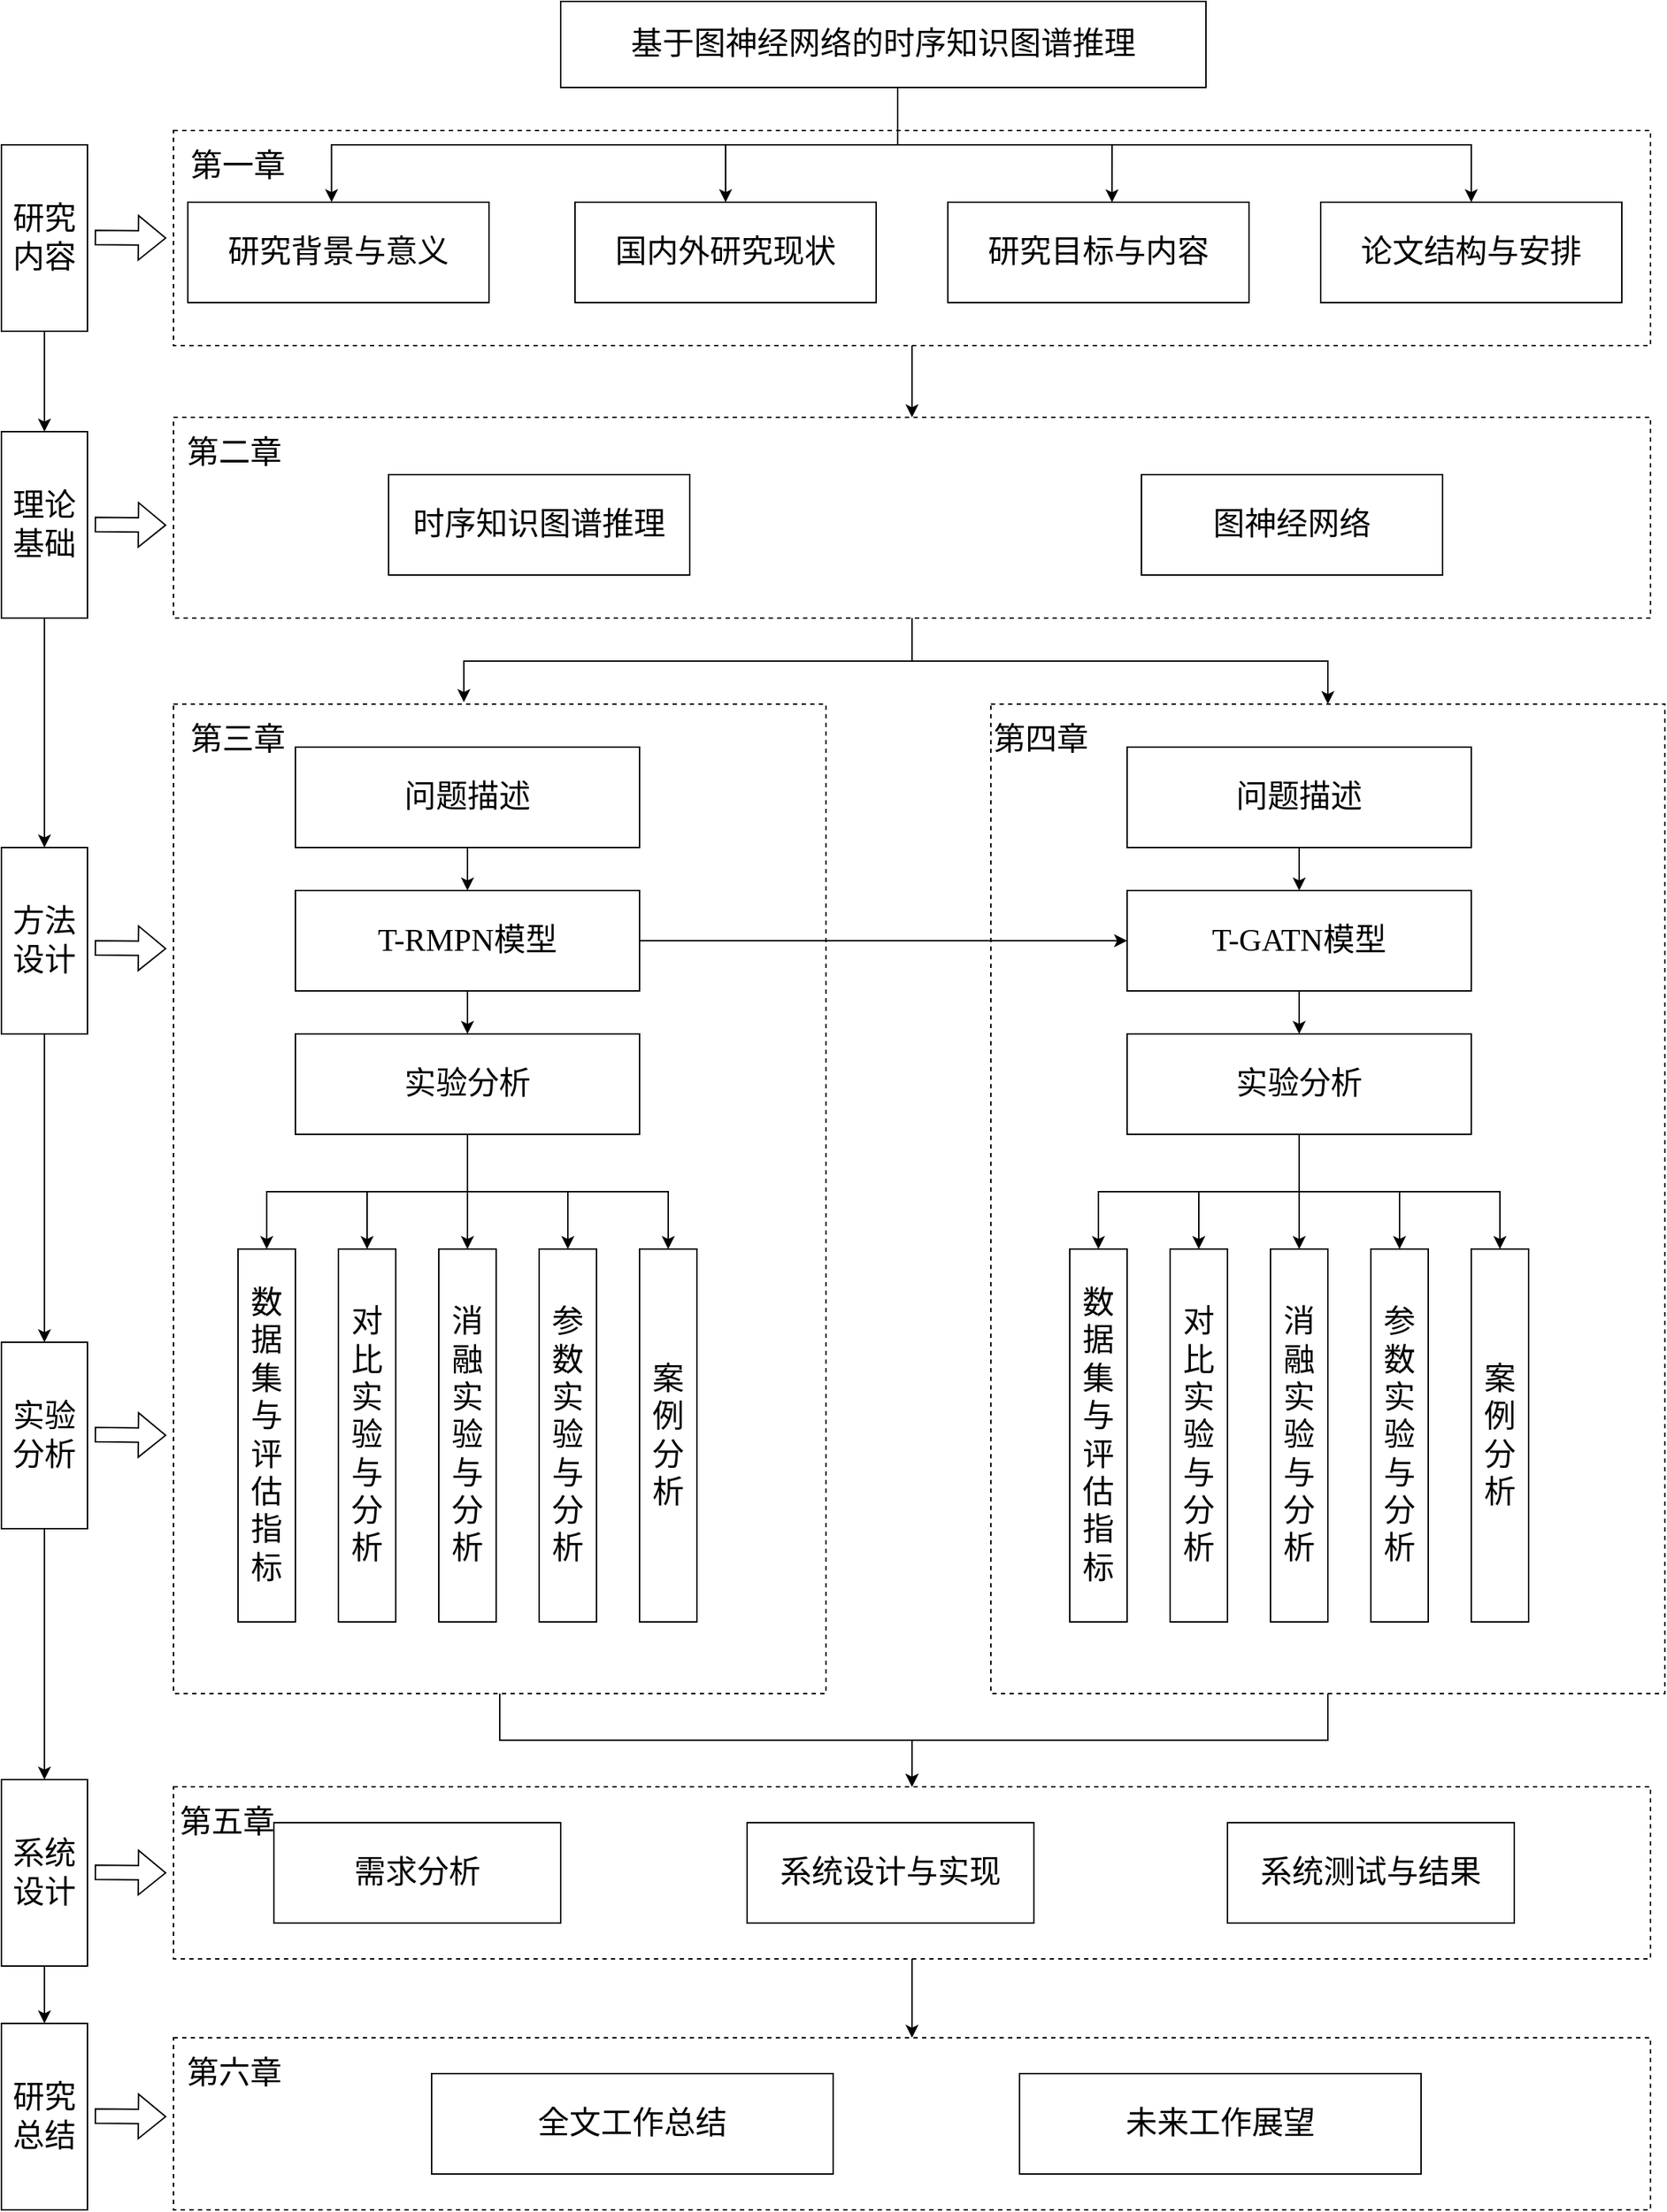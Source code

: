<mxfile version="27.0.6">
  <diagram name="第 1 页 的副本" id="PhlTrOS5nX5XWVEaKkGT">
    <mxGraphModel dx="2365" dy="1643" grid="1" gridSize="10" guides="1" tooltips="1" connect="1" arrows="1" fold="1" page="0" pageScale="1" pageWidth="827" pageHeight="1169" math="0" shadow="0">
      <root>
        <mxCell id="g_gUeygeh1tO6YSObf_8-0" />
        <mxCell id="g_gUeygeh1tO6YSObf_8-1" parent="g_gUeygeh1tO6YSObf_8-0" />
        <mxCell id="g_gUeygeh1tO6YSObf_8-2" style="edgeStyle=orthogonalEdgeStyle;rounded=0;orthogonalLoop=1;jettySize=auto;html=1;entryX=0.5;entryY=0;entryDx=0;entryDy=0;fontSize=22;" parent="g_gUeygeh1tO6YSObf_8-1" source="g_gUeygeh1tO6YSObf_8-3" target="g_gUeygeh1tO6YSObf_8-5" edge="1">
          <mxGeometry relative="1" as="geometry" />
        </mxCell>
        <mxCell id="g_gUeygeh1tO6YSObf_8-3" value="" style="rounded=0;whiteSpace=wrap;html=1;dashed=1;fontSize=22;" parent="g_gUeygeh1tO6YSObf_8-1" vertex="1">
          <mxGeometry x="600" y="470" width="470" height="690" as="geometry" />
        </mxCell>
        <mxCell id="g_gUeygeh1tO6YSObf_8-4" style="edgeStyle=orthogonalEdgeStyle;rounded=0;orthogonalLoop=1;jettySize=auto;html=1;entryX=0.5;entryY=0;entryDx=0;entryDy=0;fontSize=22;" parent="g_gUeygeh1tO6YSObf_8-1" source="g_gUeygeh1tO6YSObf_8-5" target="g_gUeygeh1tO6YSObf_8-79" edge="1">
          <mxGeometry relative="1" as="geometry">
            <mxPoint x="540.0" y="1510" as="targetPoint" />
          </mxGeometry>
        </mxCell>
        <mxCell id="g_gUeygeh1tO6YSObf_8-5" value="" style="rounded=0;whiteSpace=wrap;html=1;dashed=1;fontSize=22;" parent="g_gUeygeh1tO6YSObf_8-1" vertex="1">
          <mxGeometry x="30" y="1225" width="1030" height="120" as="geometry" />
        </mxCell>
        <mxCell id="g_gUeygeh1tO6YSObf_8-6" style="edgeStyle=orthogonalEdgeStyle;rounded=0;orthogonalLoop=1;jettySize=auto;html=1;entryX=0.5;entryY=0;entryDx=0;entryDy=0;fontSize=22;" parent="g_gUeygeh1tO6YSObf_8-1" source="g_gUeygeh1tO6YSObf_8-7" target="g_gUeygeh1tO6YSObf_8-5" edge="1">
          <mxGeometry relative="1" as="geometry" />
        </mxCell>
        <mxCell id="g_gUeygeh1tO6YSObf_8-7" value="" style="rounded=0;whiteSpace=wrap;html=1;dashed=1;fontSize=22;" parent="g_gUeygeh1tO6YSObf_8-1" vertex="1">
          <mxGeometry x="30" y="470" width="455" height="690" as="geometry" />
        </mxCell>
        <mxCell id="g_gUeygeh1tO6YSObf_8-8" style="edgeStyle=orthogonalEdgeStyle;rounded=0;orthogonalLoop=1;jettySize=auto;html=1;fontFamily=Helvetica;fontSize=22;fontColor=default;" parent="g_gUeygeh1tO6YSObf_8-1" source="g_gUeygeh1tO6YSObf_8-9" target="g_gUeygeh1tO6YSObf_8-3" edge="1">
          <mxGeometry relative="1" as="geometry" />
        </mxCell>
        <mxCell id="g_gUeygeh1tO6YSObf_8-9" value="" style="rounded=0;whiteSpace=wrap;html=1;dashed=1;fontSize=22;" parent="g_gUeygeh1tO6YSObf_8-1" vertex="1">
          <mxGeometry x="30" y="270" width="1030" height="140" as="geometry" />
        </mxCell>
        <mxCell id="g_gUeygeh1tO6YSObf_8-10" style="edgeStyle=orthogonalEdgeStyle;rounded=0;orthogonalLoop=1;jettySize=auto;html=1;entryX=0.5;entryY=0;entryDx=0;entryDy=0;fontSize=22;" parent="g_gUeygeh1tO6YSObf_8-1" source="g_gUeygeh1tO6YSObf_8-11" target="g_gUeygeh1tO6YSObf_8-9" edge="1">
          <mxGeometry relative="1" as="geometry" />
        </mxCell>
        <mxCell id="g_gUeygeh1tO6YSObf_8-11" value="" style="rounded=0;whiteSpace=wrap;html=1;dashed=1;fontSize=22;" parent="g_gUeygeh1tO6YSObf_8-1" vertex="1">
          <mxGeometry x="30" y="70" width="1030" height="150" as="geometry" />
        </mxCell>
        <mxCell id="g_gUeygeh1tO6YSObf_8-12" style="edgeStyle=orthogonalEdgeStyle;rounded=0;orthogonalLoop=1;jettySize=auto;html=1;entryX=0.5;entryY=0;entryDx=0;entryDy=0;fontFamily=Helvetica;fontSize=22;fontColor=default;" parent="g_gUeygeh1tO6YSObf_8-1" source="g_gUeygeh1tO6YSObf_8-14" target="g_gUeygeh1tO6YSObf_8-26" edge="1">
          <mxGeometry relative="1" as="geometry">
            <Array as="points">
              <mxPoint x="535" y="80" />
              <mxPoint x="415" y="80" />
            </Array>
          </mxGeometry>
        </mxCell>
        <mxCell id="g_gUeygeh1tO6YSObf_8-13" style="edgeStyle=orthogonalEdgeStyle;rounded=0;orthogonalLoop=1;jettySize=auto;html=1;fontFamily=Helvetica;fontSize=22;fontColor=default;" parent="g_gUeygeh1tO6YSObf_8-1" source="g_gUeygeh1tO6YSObf_8-14" target="g_gUeygeh1tO6YSObf_8-28" edge="1">
          <mxGeometry relative="1" as="geometry">
            <Array as="points">
              <mxPoint x="535" y="80" />
              <mxPoint x="935" y="80" />
            </Array>
          </mxGeometry>
        </mxCell>
        <mxCell id="g_gUeygeh1tO6YSObf_8-14" value="&lt;font&gt;基于图神经网络的时序知识图谱推理&lt;/font&gt;" style="rounded=0;whiteSpace=wrap;html=1;fontSize=22;fontFamily=宋体;" parent="g_gUeygeh1tO6YSObf_8-1" vertex="1">
          <mxGeometry x="300" y="-20" width="450" height="60" as="geometry" />
        </mxCell>
        <mxCell id="g_gUeygeh1tO6YSObf_8-15" style="edgeStyle=orthogonalEdgeStyle;rounded=0;orthogonalLoop=1;jettySize=auto;html=1;entryX=0.5;entryY=0;entryDx=0;entryDy=0;fontSize=22;" parent="g_gUeygeh1tO6YSObf_8-1" source="g_gUeygeh1tO6YSObf_8-16" target="g_gUeygeh1tO6YSObf_8-18" edge="1">
          <mxGeometry relative="1" as="geometry" />
        </mxCell>
        <mxCell id="g_gUeygeh1tO6YSObf_8-16" value="&lt;font&gt;研究&lt;/font&gt;&lt;div&gt;&lt;font&gt;内容&lt;/font&gt;&lt;/div&gt;" style="rounded=0;whiteSpace=wrap;html=1;fontSize=22;fontFamily=宋体;" parent="g_gUeygeh1tO6YSObf_8-1" vertex="1">
          <mxGeometry x="-90" y="80" width="60" height="130" as="geometry" />
        </mxCell>
        <mxCell id="g_gUeygeh1tO6YSObf_8-17" style="edgeStyle=orthogonalEdgeStyle;rounded=0;orthogonalLoop=1;jettySize=auto;html=1;entryX=0.5;entryY=0;entryDx=0;entryDy=0;fontSize=22;" parent="g_gUeygeh1tO6YSObf_8-1" source="g_gUeygeh1tO6YSObf_8-18" target="g_gUeygeh1tO6YSObf_8-20" edge="1">
          <mxGeometry relative="1" as="geometry" />
        </mxCell>
        <mxCell id="g_gUeygeh1tO6YSObf_8-18" value="&lt;span&gt;理论&lt;/span&gt;&lt;div&gt;&lt;span&gt;基础&lt;/span&gt;&lt;/div&gt;" style="rounded=0;whiteSpace=wrap;html=1;fontSize=22;fontFamily=宋体;" parent="g_gUeygeh1tO6YSObf_8-1" vertex="1">
          <mxGeometry x="-90" y="280" width="60" height="130" as="geometry" />
        </mxCell>
        <mxCell id="g_gUeygeh1tO6YSObf_8-19" style="edgeStyle=orthogonalEdgeStyle;rounded=0;orthogonalLoop=1;jettySize=auto;html=1;entryX=0.5;entryY=0;entryDx=0;entryDy=0;fontSize=22;" parent="g_gUeygeh1tO6YSObf_8-1" source="g_gUeygeh1tO6YSObf_8-20" target="g_gUeygeh1tO6YSObf_8-22" edge="1">
          <mxGeometry relative="1" as="geometry" />
        </mxCell>
        <mxCell id="g_gUeygeh1tO6YSObf_8-20" value="&lt;span&gt;方法&lt;/span&gt;&lt;div&gt;&lt;span&gt;设计&lt;/span&gt;&lt;/div&gt;" style="rounded=0;whiteSpace=wrap;html=1;fontSize=22;fontFamily=宋体;" parent="g_gUeygeh1tO6YSObf_8-1" vertex="1">
          <mxGeometry x="-90" y="570" width="60" height="130" as="geometry" />
        </mxCell>
        <mxCell id="g_gUeygeh1tO6YSObf_8-21" style="edgeStyle=orthogonalEdgeStyle;rounded=0;orthogonalLoop=1;jettySize=auto;html=1;entryX=0.5;entryY=0;entryDx=0;entryDy=0;fontSize=22;" parent="g_gUeygeh1tO6YSObf_8-1" source="g_gUeygeh1tO6YSObf_8-22" target="g_gUeygeh1tO6YSObf_8-24" edge="1">
          <mxGeometry relative="1" as="geometry">
            <mxPoint x="-60" y="1300" as="targetPoint" />
          </mxGeometry>
        </mxCell>
        <mxCell id="g_gUeygeh1tO6YSObf_8-22" value="&lt;span&gt;实验&lt;/span&gt;&lt;div&gt;&lt;span&gt;分析&lt;/span&gt;&lt;/div&gt;" style="rounded=0;whiteSpace=wrap;html=1;fontSize=22;fontFamily=宋体;" parent="g_gUeygeh1tO6YSObf_8-1" vertex="1">
          <mxGeometry x="-90" y="915" width="60" height="130" as="geometry" />
        </mxCell>
        <mxCell id="g_gUeygeh1tO6YSObf_8-23" style="edgeStyle=orthogonalEdgeStyle;rounded=0;orthogonalLoop=1;jettySize=auto;html=1;entryX=0.5;entryY=0;entryDx=0;entryDy=0;fontSize=22;" parent="g_gUeygeh1tO6YSObf_8-1" source="g_gUeygeh1tO6YSObf_8-24" target="g_gUeygeh1tO6YSObf_8-80" edge="1">
          <mxGeometry relative="1" as="geometry" />
        </mxCell>
        <mxCell id="g_gUeygeh1tO6YSObf_8-24" value="系统&lt;div&gt;设计&lt;/div&gt;" style="rounded=0;whiteSpace=wrap;html=1;fontSize=22;fontFamily=宋体;" parent="g_gUeygeh1tO6YSObf_8-1" vertex="1">
          <mxGeometry x="-90" y="1220" width="60" height="130" as="geometry" />
        </mxCell>
        <mxCell id="g_gUeygeh1tO6YSObf_8-25" value="&lt;span&gt;研究背景与意义&lt;/span&gt;" style="rounded=0;whiteSpace=wrap;html=1;fontSize=22;fontFamily=宋体;" parent="g_gUeygeh1tO6YSObf_8-1" vertex="1">
          <mxGeometry x="40" y="120" width="210" height="70" as="geometry" />
        </mxCell>
        <mxCell id="g_gUeygeh1tO6YSObf_8-26" value="&lt;span&gt;国内外研究现状&lt;/span&gt;" style="rounded=0;whiteSpace=wrap;html=1;fontSize=22;fontFamily=宋体;" parent="g_gUeygeh1tO6YSObf_8-1" vertex="1">
          <mxGeometry x="310" y="120" width="210" height="70" as="geometry" />
        </mxCell>
        <mxCell id="g_gUeygeh1tO6YSObf_8-27" value="&lt;span&gt;研究目标与内容&lt;/span&gt;" style="rounded=0;whiteSpace=wrap;html=1;fontSize=22;fontFamily=宋体;" parent="g_gUeygeh1tO6YSObf_8-1" vertex="1">
          <mxGeometry x="570" y="120" width="210" height="70" as="geometry" />
        </mxCell>
        <mxCell id="g_gUeygeh1tO6YSObf_8-28" value="&lt;span&gt;论文结构与安排&lt;/span&gt;" style="rounded=0;whiteSpace=wrap;html=1;fontSize=22;fontFamily=宋体;" parent="g_gUeygeh1tO6YSObf_8-1" vertex="1">
          <mxGeometry x="830" y="120" width="210" height="70" as="geometry" />
        </mxCell>
        <mxCell id="g_gUeygeh1tO6YSObf_8-29" value="&lt;span&gt;时序知识图谱推理&lt;/span&gt;" style="rounded=0;whiteSpace=wrap;html=1;fontSize=22;fontFamily=宋体;" parent="g_gUeygeh1tO6YSObf_8-1" vertex="1">
          <mxGeometry x="180" y="310" width="210" height="70" as="geometry" />
        </mxCell>
        <mxCell id="g_gUeygeh1tO6YSObf_8-30" value="&lt;span&gt;图神经网络&lt;/span&gt;" style="rounded=0;whiteSpace=wrap;html=1;fontSize=22;fontFamily=宋体;" parent="g_gUeygeh1tO6YSObf_8-1" vertex="1">
          <mxGeometry x="705" y="310" width="210" height="70" as="geometry" />
        </mxCell>
        <mxCell id="g_gUeygeh1tO6YSObf_8-31" style="edgeStyle=orthogonalEdgeStyle;rounded=0;orthogonalLoop=1;jettySize=auto;html=1;entryX=0.5;entryY=0;entryDx=0;entryDy=0;fontSize=22;" parent="g_gUeygeh1tO6YSObf_8-1" source="g_gUeygeh1tO6YSObf_8-32" target="g_gUeygeh1tO6YSObf_8-34" edge="1">
          <mxGeometry relative="1" as="geometry" />
        </mxCell>
        <mxCell id="g_gUeygeh1tO6YSObf_8-32" value="&lt;span&gt;问题描述&lt;/span&gt;" style="rounded=0;whiteSpace=wrap;html=1;fontSize=22;fontFamily=宋体;" parent="g_gUeygeh1tO6YSObf_8-1" vertex="1">
          <mxGeometry x="115" y="500" width="240" height="70" as="geometry" />
        </mxCell>
        <mxCell id="g_gUeygeh1tO6YSObf_8-33" style="edgeStyle=orthogonalEdgeStyle;rounded=0;orthogonalLoop=1;jettySize=auto;html=1;entryX=0.5;entryY=0;entryDx=0;entryDy=0;fontSize=22;" parent="g_gUeygeh1tO6YSObf_8-1" source="g_gUeygeh1tO6YSObf_8-34" target="g_gUeygeh1tO6YSObf_8-41" edge="1">
          <mxGeometry relative="1" as="geometry" />
        </mxCell>
        <mxCell id="g_gUeygeh1tO6YSObf_8-34" value="&lt;span&gt;T-RMPN模型&lt;/span&gt;" style="rounded=0;whiteSpace=wrap;html=1;fontSize=22;fontFamily=宋体;" parent="g_gUeygeh1tO6YSObf_8-1" vertex="1">
          <mxGeometry x="115" y="600" width="240" height="70" as="geometry" />
        </mxCell>
        <mxCell id="g_gUeygeh1tO6YSObf_8-35" style="edgeStyle=orthogonalEdgeStyle;rounded=0;orthogonalLoop=1;jettySize=auto;html=1;entryX=0.5;entryY=0;entryDx=0;entryDy=0;fontSize=22;" parent="g_gUeygeh1tO6YSObf_8-1" source="g_gUeygeh1tO6YSObf_8-41" target="g_gUeygeh1tO6YSObf_8-56" edge="1">
          <mxGeometry relative="1" as="geometry" />
        </mxCell>
        <mxCell id="g_gUeygeh1tO6YSObf_8-36" style="edgeStyle=orthogonalEdgeStyle;rounded=0;orthogonalLoop=1;jettySize=auto;html=1;fontSize=22;" parent="g_gUeygeh1tO6YSObf_8-1" source="g_gUeygeh1tO6YSObf_8-41" target="g_gUeygeh1tO6YSObf_8-57" edge="1">
          <mxGeometry relative="1" as="geometry" />
        </mxCell>
        <mxCell id="g_gUeygeh1tO6YSObf_8-38" style="edgeStyle=orthogonalEdgeStyle;rounded=0;orthogonalLoop=1;jettySize=auto;html=1;entryX=0.5;entryY=0;entryDx=0;entryDy=0;fontSize=22;" parent="g_gUeygeh1tO6YSObf_8-1" source="g_gUeygeh1tO6YSObf_8-41" target="g_gUeygeh1tO6YSObf_8-54" edge="1">
          <mxGeometry relative="1" as="geometry" />
        </mxCell>
        <mxCell id="g_gUeygeh1tO6YSObf_8-39" style="edgeStyle=orthogonalEdgeStyle;rounded=0;orthogonalLoop=1;jettySize=auto;html=1;fontSize=22;" parent="g_gUeygeh1tO6YSObf_8-1" source="g_gUeygeh1tO6YSObf_8-41" target="g_gUeygeh1tO6YSObf_8-55" edge="1">
          <mxGeometry relative="1" as="geometry" />
        </mxCell>
        <mxCell id="g_gUeygeh1tO6YSObf_8-40" style="edgeStyle=orthogonalEdgeStyle;rounded=0;orthogonalLoop=1;jettySize=auto;html=1;entryX=0.5;entryY=0;entryDx=0;entryDy=0;fontSize=22;" parent="g_gUeygeh1tO6YSObf_8-1" source="g_gUeygeh1tO6YSObf_8-41" target="g_gUeygeh1tO6YSObf_8-53" edge="1">
          <mxGeometry relative="1" as="geometry">
            <Array as="points">
              <mxPoint x="235" y="810" />
              <mxPoint x="95" y="810" />
            </Array>
          </mxGeometry>
        </mxCell>
        <mxCell id="g_gUeygeh1tO6YSObf_8-41" value="&lt;span&gt;实验分析&lt;/span&gt;" style="rounded=0;whiteSpace=wrap;html=1;fontSize=22;fontFamily=宋体;" parent="g_gUeygeh1tO6YSObf_8-1" vertex="1">
          <mxGeometry x="115" y="700" width="240" height="70" as="geometry" />
        </mxCell>
        <mxCell id="g_gUeygeh1tO6YSObf_8-42" style="edgeStyle=orthogonalEdgeStyle;rounded=0;orthogonalLoop=1;jettySize=auto;html=1;entryX=0.5;entryY=0;entryDx=0;entryDy=0;fontSize=22;" parent="g_gUeygeh1tO6YSObf_8-1" source="g_gUeygeh1tO6YSObf_8-43" target="g_gUeygeh1tO6YSObf_8-45" edge="1">
          <mxGeometry relative="1" as="geometry" />
        </mxCell>
        <mxCell id="g_gUeygeh1tO6YSObf_8-43" value="&lt;span&gt;问题描述&lt;/span&gt;" style="rounded=0;whiteSpace=wrap;html=1;fontSize=22;fontFamily=宋体;" parent="g_gUeygeh1tO6YSObf_8-1" vertex="1">
          <mxGeometry x="695" y="500" width="240" height="70" as="geometry" />
        </mxCell>
        <mxCell id="g_gUeygeh1tO6YSObf_8-44" style="edgeStyle=orthogonalEdgeStyle;rounded=0;orthogonalLoop=1;jettySize=auto;html=1;fontSize=22;" parent="g_gUeygeh1tO6YSObf_8-1" source="g_gUeygeh1tO6YSObf_8-45" target="g_gUeygeh1tO6YSObf_8-52" edge="1">
          <mxGeometry relative="1" as="geometry" />
        </mxCell>
        <mxCell id="g_gUeygeh1tO6YSObf_8-45" value="T-GATN&lt;span&gt;模型&lt;/span&gt;" style="rounded=0;whiteSpace=wrap;html=1;fontSize=22;fontFamily=宋体;" parent="g_gUeygeh1tO6YSObf_8-1" vertex="1">
          <mxGeometry x="695" y="600" width="240" height="70" as="geometry" />
        </mxCell>
        <mxCell id="g_gUeygeh1tO6YSObf_8-46" style="edgeStyle=orthogonalEdgeStyle;rounded=0;orthogonalLoop=1;jettySize=auto;html=1;entryX=0.5;entryY=0;entryDx=0;entryDy=0;fontSize=22;" parent="g_gUeygeh1tO6YSObf_8-1" source="g_gUeygeh1tO6YSObf_8-52" target="g_gUeygeh1tO6YSObf_8-59" edge="1">
          <mxGeometry relative="1" as="geometry">
            <Array as="points">
              <mxPoint x="815" y="810" />
              <mxPoint x="675" y="810" />
            </Array>
          </mxGeometry>
        </mxCell>
        <mxCell id="g_gUeygeh1tO6YSObf_8-47" style="edgeStyle=orthogonalEdgeStyle;rounded=0;orthogonalLoop=1;jettySize=auto;html=1;fontSize=22;" parent="g_gUeygeh1tO6YSObf_8-1" source="g_gUeygeh1tO6YSObf_8-52" target="g_gUeygeh1tO6YSObf_8-60" edge="1">
          <mxGeometry relative="1" as="geometry" />
        </mxCell>
        <mxCell id="g_gUeygeh1tO6YSObf_8-48" style="edgeStyle=orthogonalEdgeStyle;rounded=0;orthogonalLoop=1;jettySize=auto;html=1;entryX=0.5;entryY=0;entryDx=0;entryDy=0;fontSize=22;" parent="g_gUeygeh1tO6YSObf_8-1" source="g_gUeygeh1tO6YSObf_8-52" target="g_gUeygeh1tO6YSObf_8-61" edge="1">
          <mxGeometry relative="1" as="geometry" />
        </mxCell>
        <mxCell id="g_gUeygeh1tO6YSObf_8-49" style="edgeStyle=orthogonalEdgeStyle;rounded=0;orthogonalLoop=1;jettySize=auto;html=1;fontSize=22;" parent="g_gUeygeh1tO6YSObf_8-1" source="g_gUeygeh1tO6YSObf_8-52" target="g_gUeygeh1tO6YSObf_8-62" edge="1">
          <mxGeometry relative="1" as="geometry" />
        </mxCell>
        <mxCell id="g_gUeygeh1tO6YSObf_8-50" style="edgeStyle=orthogonalEdgeStyle;rounded=0;orthogonalLoop=1;jettySize=auto;html=1;entryX=0.5;entryY=0;entryDx=0;entryDy=0;fontSize=22;" parent="g_gUeygeh1tO6YSObf_8-1" source="g_gUeygeh1tO6YSObf_8-52" target="g_gUeygeh1tO6YSObf_8-63" edge="1">
          <mxGeometry relative="1" as="geometry" />
        </mxCell>
        <mxCell id="g_gUeygeh1tO6YSObf_8-52" value="&lt;span&gt;&lt;font&gt;实验分析&lt;/font&gt;&lt;/span&gt;" style="rounded=0;whiteSpace=wrap;html=1;fontSize=22;fontFamily=宋体;" parent="g_gUeygeh1tO6YSObf_8-1" vertex="1">
          <mxGeometry x="695" y="700" width="240" height="70" as="geometry" />
        </mxCell>
        <mxCell id="g_gUeygeh1tO6YSObf_8-53" value="&lt;span&gt;数&lt;/span&gt;&lt;div&gt;&lt;span&gt;据&lt;/span&gt;&lt;/div&gt;&lt;div&gt;&lt;span&gt;集&lt;/span&gt;&lt;/div&gt;&lt;div&gt;&lt;span&gt;与&lt;/span&gt;&lt;/div&gt;&lt;div&gt;&lt;span&gt;评&lt;/span&gt;&lt;/div&gt;&lt;div&gt;&lt;span&gt;估&lt;/span&gt;&lt;/div&gt;&lt;div&gt;&lt;span&gt;指&lt;/span&gt;&lt;/div&gt;&lt;div&gt;&lt;span&gt;标&lt;/span&gt;&lt;/div&gt;" style="rounded=0;whiteSpace=wrap;html=1;fontSize=22;fontFamily=宋体;" parent="g_gUeygeh1tO6YSObf_8-1" vertex="1">
          <mxGeometry x="75" y="850" width="40" height="260" as="geometry" />
        </mxCell>
        <mxCell id="g_gUeygeh1tO6YSObf_8-54" value="&lt;span&gt;对&lt;/span&gt;&lt;div&gt;&lt;span&gt;比&lt;/span&gt;&lt;/div&gt;&lt;div&gt;&lt;span&gt;实&lt;/span&gt;&lt;/div&gt;&lt;div&gt;&lt;span&gt;验&lt;/span&gt;&lt;/div&gt;&lt;div&gt;&lt;span&gt;与&lt;/span&gt;&lt;/div&gt;&lt;div&gt;&lt;span&gt;分&lt;/span&gt;&lt;/div&gt;&lt;div&gt;&lt;span&gt;析&lt;/span&gt;&lt;/div&gt;" style="rounded=0;whiteSpace=wrap;html=1;fontSize=22;fontFamily=宋体;" parent="g_gUeygeh1tO6YSObf_8-1" vertex="1">
          <mxGeometry x="145" y="850" width="40" height="260" as="geometry" />
        </mxCell>
        <mxCell id="g_gUeygeh1tO6YSObf_8-55" value="&lt;span&gt;消&lt;/span&gt;&lt;div&gt;&lt;span&gt;融&lt;/span&gt;&lt;br&gt;&lt;div&gt;&lt;span&gt;实&lt;/span&gt;&lt;/div&gt;&lt;div&gt;&lt;span&gt;验&lt;/span&gt;&lt;/div&gt;&lt;div&gt;&lt;span&gt;与&lt;/span&gt;&lt;/div&gt;&lt;div&gt;&lt;span&gt;分&lt;/span&gt;&lt;/div&gt;&lt;div&gt;&lt;span&gt;析&lt;/span&gt;&lt;/div&gt;&lt;/div&gt;" style="rounded=0;whiteSpace=wrap;html=1;fontSize=22;fontFamily=宋体;" parent="g_gUeygeh1tO6YSObf_8-1" vertex="1">
          <mxGeometry x="215" y="850" width="40" height="260" as="geometry" />
        </mxCell>
        <mxCell id="g_gUeygeh1tO6YSObf_8-56" value="&lt;span&gt;参&lt;/span&gt;&lt;div&gt;&lt;span&gt;数&lt;/span&gt;&lt;/div&gt;&lt;div&gt;&lt;span&gt;实&lt;/span&gt;&lt;/div&gt;&lt;div&gt;&lt;span&gt;验&lt;/span&gt;&lt;/div&gt;&lt;div&gt;&lt;span&gt;与&lt;/span&gt;&lt;/div&gt;&lt;div&gt;&lt;span&gt;分&lt;/span&gt;&lt;/div&gt;&lt;div&gt;&lt;span&gt;析&lt;/span&gt;&lt;/div&gt;" style="rounded=0;whiteSpace=wrap;html=1;fontSize=22;fontFamily=宋体;" parent="g_gUeygeh1tO6YSObf_8-1" vertex="1">
          <mxGeometry x="285" y="850" width="40" height="260" as="geometry" />
        </mxCell>
        <mxCell id="g_gUeygeh1tO6YSObf_8-57" value="&lt;div&gt;&lt;div&gt;&lt;div&gt;案&lt;/div&gt;&lt;div&gt;例&lt;/div&gt;&lt;div&gt;分&lt;/div&gt;&lt;div&gt;析&lt;/div&gt;&lt;/div&gt;&lt;/div&gt;" style="rounded=0;whiteSpace=wrap;html=1;fontSize=22;fontFamily=宋体;" parent="g_gUeygeh1tO6YSObf_8-1" vertex="1">
          <mxGeometry x="355" y="850" width="40" height="260" as="geometry" />
        </mxCell>
        <mxCell id="g_gUeygeh1tO6YSObf_8-59" value="&lt;span&gt;数&lt;/span&gt;&lt;div&gt;&lt;span&gt;据&lt;/span&gt;&lt;/div&gt;&lt;div&gt;&lt;span&gt;集&lt;/span&gt;&lt;/div&gt;&lt;div&gt;&lt;span&gt;与&lt;/span&gt;&lt;/div&gt;&lt;div&gt;&lt;span&gt;评&lt;/span&gt;&lt;/div&gt;&lt;div&gt;&lt;span&gt;估&lt;/span&gt;&lt;/div&gt;&lt;div&gt;&lt;span&gt;指&lt;/span&gt;&lt;/div&gt;&lt;div&gt;&lt;span&gt;标&lt;/span&gt;&lt;/div&gt;" style="rounded=0;whiteSpace=wrap;html=1;fontSize=22;fontFamily=宋体;" parent="g_gUeygeh1tO6YSObf_8-1" vertex="1">
          <mxGeometry x="655" y="850" width="40" height="260" as="geometry" />
        </mxCell>
        <mxCell id="g_gUeygeh1tO6YSObf_8-60" value="&lt;span&gt;对&lt;/span&gt;&lt;div&gt;&lt;span&gt;比&lt;/span&gt;&lt;/div&gt;&lt;div&gt;&lt;span&gt;实&lt;/span&gt;&lt;/div&gt;&lt;div&gt;&lt;span&gt;验&lt;/span&gt;&lt;/div&gt;&lt;div&gt;&lt;span&gt;与&lt;/span&gt;&lt;/div&gt;&lt;div&gt;&lt;span&gt;分&lt;/span&gt;&lt;/div&gt;&lt;div&gt;&lt;span&gt;析&lt;/span&gt;&lt;/div&gt;" style="rounded=0;whiteSpace=wrap;html=1;fontSize=22;fontFamily=宋体;" parent="g_gUeygeh1tO6YSObf_8-1" vertex="1">
          <mxGeometry x="725" y="850" width="40" height="260" as="geometry" />
        </mxCell>
        <mxCell id="g_gUeygeh1tO6YSObf_8-61" value="&lt;span&gt;消&lt;/span&gt;&lt;div&gt;&lt;span&gt;融&lt;/span&gt;&lt;br&gt;&lt;div&gt;&lt;span&gt;实&lt;/span&gt;&lt;/div&gt;&lt;div&gt;&lt;span&gt;验&lt;/span&gt;&lt;/div&gt;&lt;div&gt;&lt;span&gt;与&lt;/span&gt;&lt;/div&gt;&lt;div&gt;&lt;span&gt;分&lt;/span&gt;&lt;/div&gt;&lt;div&gt;&lt;span&gt;析&lt;/span&gt;&lt;/div&gt;&lt;/div&gt;" style="rounded=0;whiteSpace=wrap;html=1;fontSize=22;fontFamily=宋体;" parent="g_gUeygeh1tO6YSObf_8-1" vertex="1">
          <mxGeometry x="795" y="850" width="40" height="260" as="geometry" />
        </mxCell>
        <mxCell id="g_gUeygeh1tO6YSObf_8-62" value="&lt;span&gt;参&lt;/span&gt;&lt;div&gt;&lt;span&gt;数&lt;/span&gt;&lt;/div&gt;&lt;div&gt;&lt;span&gt;实&lt;/span&gt;&lt;/div&gt;&lt;div&gt;&lt;span&gt;验&lt;/span&gt;&lt;/div&gt;&lt;div&gt;&lt;span&gt;与&lt;/span&gt;&lt;/div&gt;&lt;div&gt;&lt;span&gt;分&lt;/span&gt;&lt;/div&gt;&lt;div&gt;&lt;span&gt;析&lt;/span&gt;&lt;/div&gt;" style="rounded=0;whiteSpace=wrap;html=1;fontSize=22;fontFamily=宋体;" parent="g_gUeygeh1tO6YSObf_8-1" vertex="1">
          <mxGeometry x="865" y="850" width="40" height="260" as="geometry" />
        </mxCell>
        <mxCell id="g_gUeygeh1tO6YSObf_8-63" value="&lt;div&gt;&lt;div&gt;&lt;div&gt;案&lt;/div&gt;&lt;div&gt;例&lt;/div&gt;&lt;div&gt;分&lt;/div&gt;&lt;div&gt;析&lt;/div&gt;&lt;/div&gt;&lt;/div&gt;" style="rounded=0;whiteSpace=wrap;html=1;fontSize=22;fontFamily=宋体;" parent="g_gUeygeh1tO6YSObf_8-1" vertex="1">
          <mxGeometry x="935" y="850" width="40" height="260" as="geometry" />
        </mxCell>
        <mxCell id="g_gUeygeh1tO6YSObf_8-65" value="&lt;span&gt;需求分析&lt;/span&gt;" style="rounded=0;whiteSpace=wrap;html=1;fontSize=22;fontFamily=宋体;" parent="g_gUeygeh1tO6YSObf_8-1" vertex="1">
          <mxGeometry x="100" y="1250" width="200" height="70" as="geometry" />
        </mxCell>
        <mxCell id="g_gUeygeh1tO6YSObf_8-66" value="" style="shape=flexArrow;endArrow=classic;html=1;rounded=0;fontFamily=Helvetica;fontSize=22;fontColor=default;" parent="g_gUeygeh1tO6YSObf_8-1" edge="1">
          <mxGeometry width="50" height="50" relative="1" as="geometry">
            <mxPoint x="-25" y="144.57" as="sourcePoint" />
            <mxPoint x="25" y="145.04" as="targetPoint" />
          </mxGeometry>
        </mxCell>
        <mxCell id="g_gUeygeh1tO6YSObf_8-67" value="" style="shape=flexArrow;endArrow=classic;html=1;rounded=0;fontFamily=Helvetica;fontSize=22;fontColor=default;" parent="g_gUeygeh1tO6YSObf_8-1" edge="1">
          <mxGeometry width="50" height="50" relative="1" as="geometry">
            <mxPoint x="-25" y="344.72" as="sourcePoint" />
            <mxPoint x="25" y="345.19" as="targetPoint" />
          </mxGeometry>
        </mxCell>
        <mxCell id="g_gUeygeh1tO6YSObf_8-68" value="" style="shape=flexArrow;endArrow=classic;html=1;rounded=0;fontFamily=Helvetica;fontSize=22;fontColor=default;" parent="g_gUeygeh1tO6YSObf_8-1" edge="1">
          <mxGeometry width="50" height="50" relative="1" as="geometry">
            <mxPoint x="-25" y="640" as="sourcePoint" />
            <mxPoint x="25" y="640.47" as="targetPoint" />
          </mxGeometry>
        </mxCell>
        <mxCell id="g_gUeygeh1tO6YSObf_8-69" value="" style="shape=flexArrow;endArrow=classic;html=1;rounded=0;fontFamily=Helvetica;fontSize=22;fontColor=default;" parent="g_gUeygeh1tO6YSObf_8-1" edge="1">
          <mxGeometry width="50" height="50" relative="1" as="geometry">
            <mxPoint x="-25" y="979.41" as="sourcePoint" />
            <mxPoint x="25" y="979.88" as="targetPoint" />
          </mxGeometry>
        </mxCell>
        <mxCell id="g_gUeygeh1tO6YSObf_8-70" value="" style="shape=flexArrow;endArrow=classic;html=1;rounded=0;fontFamily=Helvetica;fontSize=22;fontColor=default;" parent="g_gUeygeh1tO6YSObf_8-1" edge="1">
          <mxGeometry width="50" height="50" relative="1" as="geometry">
            <mxPoint x="-25" y="1284.57" as="sourcePoint" />
            <mxPoint x="25" y="1285.04" as="targetPoint" />
          </mxGeometry>
        </mxCell>
        <mxCell id="g_gUeygeh1tO6YSObf_8-71" style="edgeStyle=orthogonalEdgeStyle;rounded=0;orthogonalLoop=1;jettySize=auto;html=1;entryX=0.107;entryY=0.333;entryDx=0;entryDy=0;entryPerimeter=0;fontFamily=Helvetica;fontSize=22;fontColor=default;" parent="g_gUeygeh1tO6YSObf_8-1" source="g_gUeygeh1tO6YSObf_8-14" target="g_gUeygeh1tO6YSObf_8-11" edge="1">
          <mxGeometry relative="1" as="geometry">
            <Array as="points">
              <mxPoint x="535" y="80" />
              <mxPoint x="140" y="80" />
            </Array>
          </mxGeometry>
        </mxCell>
        <mxCell id="g_gUeygeh1tO6YSObf_8-72" style="edgeStyle=orthogonalEdgeStyle;rounded=0;orthogonalLoop=1;jettySize=auto;html=1;entryX=0.545;entryY=0.001;entryDx=0;entryDy=0;entryPerimeter=0;fontFamily=Helvetica;fontSize=22;fontColor=default;" parent="g_gUeygeh1tO6YSObf_8-1" source="g_gUeygeh1tO6YSObf_8-14" target="g_gUeygeh1tO6YSObf_8-27" edge="1">
          <mxGeometry relative="1" as="geometry">
            <Array as="points">
              <mxPoint x="535" y="80" />
              <mxPoint x="685" y="80" />
            </Array>
          </mxGeometry>
        </mxCell>
        <mxCell id="g_gUeygeh1tO6YSObf_8-73" style="edgeStyle=orthogonalEdgeStyle;rounded=0;orthogonalLoop=1;jettySize=auto;html=1;entryX=0.445;entryY=-0.002;entryDx=0;entryDy=0;entryPerimeter=0;fontFamily=Helvetica;fontSize=22;fontColor=default;" parent="g_gUeygeh1tO6YSObf_8-1" source="g_gUeygeh1tO6YSObf_8-9" target="g_gUeygeh1tO6YSObf_8-7" edge="1">
          <mxGeometry relative="1" as="geometry" />
        </mxCell>
        <mxCell id="g_gUeygeh1tO6YSObf_8-74" value="&lt;font face=&quot;宋体&quot;&gt;第一章&lt;/font&gt;" style="text;html=1;align=center;verticalAlign=middle;whiteSpace=wrap;rounded=0;fontSize=22;" parent="g_gUeygeh1tO6YSObf_8-1" vertex="1">
          <mxGeometry x="40" y="80" width="70" height="30" as="geometry" />
        </mxCell>
        <mxCell id="g_gUeygeh1tO6YSObf_8-75" value="&lt;font face=&quot;宋体&quot;&gt;第二章&lt;/font&gt;" style="text;html=1;align=center;verticalAlign=middle;whiteSpace=wrap;rounded=0;fontSize=22;" parent="g_gUeygeh1tO6YSObf_8-1" vertex="1">
          <mxGeometry x="35" y="280" width="75" height="30" as="geometry" />
        </mxCell>
        <mxCell id="g_gUeygeh1tO6YSObf_8-76" value="&lt;font face=&quot;宋体&quot;&gt;第三章&lt;/font&gt;" style="text;html=1;align=center;verticalAlign=middle;whiteSpace=wrap;rounded=0;fontSize=22;" parent="g_gUeygeh1tO6YSObf_8-1" vertex="1">
          <mxGeometry x="40" y="480" width="70" height="30" as="geometry" />
        </mxCell>
        <mxCell id="g_gUeygeh1tO6YSObf_8-77" value="&lt;font face=&quot;宋体&quot;&gt;第四章&lt;/font&gt;" style="text;html=1;align=center;verticalAlign=middle;whiteSpace=wrap;rounded=0;fontSize=22;" parent="g_gUeygeh1tO6YSObf_8-1" vertex="1">
          <mxGeometry x="600" y="480" width="70" height="30" as="geometry" />
        </mxCell>
        <mxCell id="g_gUeygeh1tO6YSObf_8-78" value="&lt;font face=&quot;宋体&quot;&gt;第五章&lt;/font&gt;" style="text;html=1;align=center;verticalAlign=middle;whiteSpace=wrap;rounded=0;fontSize=22;" parent="g_gUeygeh1tO6YSObf_8-1" vertex="1">
          <mxGeometry x="30" y="1235" width="75" height="30" as="geometry" />
        </mxCell>
        <mxCell id="g_gUeygeh1tO6YSObf_8-79" value="" style="rounded=0;whiteSpace=wrap;html=1;dashed=1;fontSize=22;" parent="g_gUeygeh1tO6YSObf_8-1" vertex="1">
          <mxGeometry x="30" y="1400" width="1030" height="120" as="geometry" />
        </mxCell>
        <mxCell id="g_gUeygeh1tO6YSObf_8-80" value="研究&lt;div&gt;总结&lt;/div&gt;" style="rounded=0;whiteSpace=wrap;html=1;fontSize=22;fontFamily=宋体;" parent="g_gUeygeh1tO6YSObf_8-1" vertex="1">
          <mxGeometry x="-90" y="1390" width="60" height="130" as="geometry" />
        </mxCell>
        <mxCell id="g_gUeygeh1tO6YSObf_8-81" value="&lt;span&gt;全文工作总结&lt;/span&gt;" style="rounded=0;whiteSpace=wrap;html=1;fontSize=22;fontFamily=宋体;" parent="g_gUeygeh1tO6YSObf_8-1" vertex="1">
          <mxGeometry x="210" y="1425" width="280" height="70" as="geometry" />
        </mxCell>
        <mxCell id="g_gUeygeh1tO6YSObf_8-82" value="" style="shape=flexArrow;endArrow=classic;html=1;rounded=0;fontFamily=Helvetica;fontSize=22;fontColor=default;" parent="g_gUeygeh1tO6YSObf_8-1" edge="1">
          <mxGeometry width="50" height="50" relative="1" as="geometry">
            <mxPoint x="-25" y="1454.57" as="sourcePoint" />
            <mxPoint x="25" y="1455.04" as="targetPoint" />
          </mxGeometry>
        </mxCell>
        <mxCell id="g_gUeygeh1tO6YSObf_8-83" value="&lt;span&gt;系统设计与实现&lt;/span&gt;" style="rounded=0;whiteSpace=wrap;html=1;fontSize=22;fontFamily=宋体;" parent="g_gUeygeh1tO6YSObf_8-1" vertex="1">
          <mxGeometry x="430" y="1250" width="200" height="70" as="geometry" />
        </mxCell>
        <mxCell id="g_gUeygeh1tO6YSObf_8-84" value="&lt;span&gt;系统测试与结果&lt;/span&gt;" style="rounded=0;whiteSpace=wrap;html=1;fontSize=22;fontFamily=宋体;" parent="g_gUeygeh1tO6YSObf_8-1" vertex="1">
          <mxGeometry x="765" y="1250" width="200" height="70" as="geometry" />
        </mxCell>
        <mxCell id="g_gUeygeh1tO6YSObf_8-85" value="未来工作展望" style="rounded=0;whiteSpace=wrap;html=1;fontSize=22;fontFamily=宋体;" parent="g_gUeygeh1tO6YSObf_8-1" vertex="1">
          <mxGeometry x="620" y="1425" width="280" height="70" as="geometry" />
        </mxCell>
        <mxCell id="g_gUeygeh1tO6YSObf_8-86" value="&lt;font face=&quot;宋体&quot;&gt;第六章&lt;/font&gt;" style="text;html=1;align=center;verticalAlign=middle;whiteSpace=wrap;rounded=0;fontSize=22;" parent="g_gUeygeh1tO6YSObf_8-1" vertex="1">
          <mxGeometry x="35" y="1410" width="75" height="30" as="geometry" />
        </mxCell>
        <mxCell id="CbAxtGiu4eIEmaQRbiUJ-1" style="edgeStyle=orthogonalEdgeStyle;rounded=0;orthogonalLoop=1;jettySize=auto;html=1;entryX=0;entryY=0.5;entryDx=0;entryDy=0;fontSize=22;exitX=1;exitY=0.5;exitDx=0;exitDy=0;" edge="1" parent="g_gUeygeh1tO6YSObf_8-1" source="g_gUeygeh1tO6YSObf_8-34" target="g_gUeygeh1tO6YSObf_8-45">
          <mxGeometry relative="1" as="geometry">
            <mxPoint x="530" y="660" as="sourcePoint" />
            <mxPoint x="645" y="660" as="targetPoint" />
          </mxGeometry>
        </mxCell>
      </root>
    </mxGraphModel>
  </diagram>
</mxfile>
